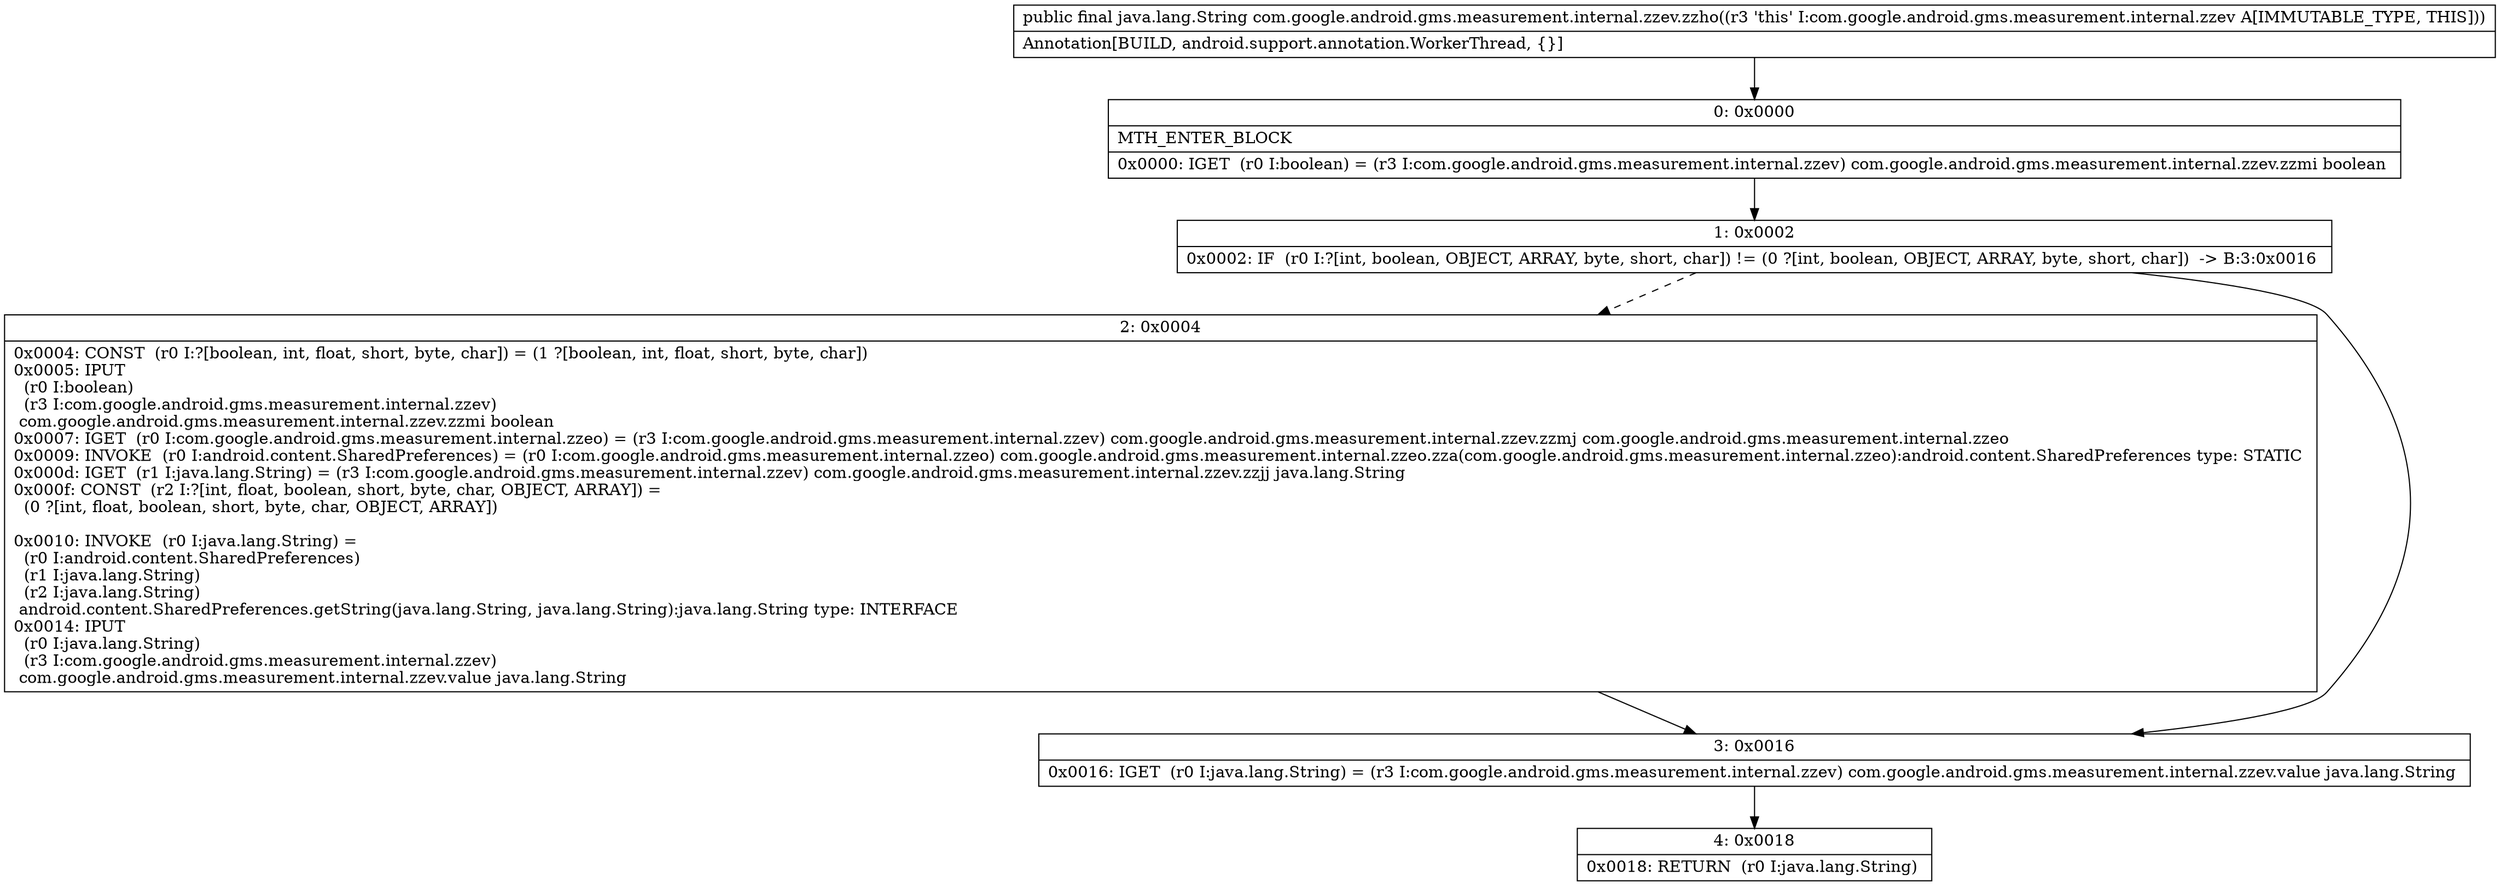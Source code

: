 digraph "CFG forcom.google.android.gms.measurement.internal.zzev.zzho()Ljava\/lang\/String;" {
Node_0 [shape=record,label="{0\:\ 0x0000|MTH_ENTER_BLOCK\l|0x0000: IGET  (r0 I:boolean) = (r3 I:com.google.android.gms.measurement.internal.zzev) com.google.android.gms.measurement.internal.zzev.zzmi boolean \l}"];
Node_1 [shape=record,label="{1\:\ 0x0002|0x0002: IF  (r0 I:?[int, boolean, OBJECT, ARRAY, byte, short, char]) != (0 ?[int, boolean, OBJECT, ARRAY, byte, short, char])  \-\> B:3:0x0016 \l}"];
Node_2 [shape=record,label="{2\:\ 0x0004|0x0004: CONST  (r0 I:?[boolean, int, float, short, byte, char]) = (1 ?[boolean, int, float, short, byte, char]) \l0x0005: IPUT  \l  (r0 I:boolean)\l  (r3 I:com.google.android.gms.measurement.internal.zzev)\l com.google.android.gms.measurement.internal.zzev.zzmi boolean \l0x0007: IGET  (r0 I:com.google.android.gms.measurement.internal.zzeo) = (r3 I:com.google.android.gms.measurement.internal.zzev) com.google.android.gms.measurement.internal.zzev.zzmj com.google.android.gms.measurement.internal.zzeo \l0x0009: INVOKE  (r0 I:android.content.SharedPreferences) = (r0 I:com.google.android.gms.measurement.internal.zzeo) com.google.android.gms.measurement.internal.zzeo.zza(com.google.android.gms.measurement.internal.zzeo):android.content.SharedPreferences type: STATIC \l0x000d: IGET  (r1 I:java.lang.String) = (r3 I:com.google.android.gms.measurement.internal.zzev) com.google.android.gms.measurement.internal.zzev.zzjj java.lang.String \l0x000f: CONST  (r2 I:?[int, float, boolean, short, byte, char, OBJECT, ARRAY]) = \l  (0 ?[int, float, boolean, short, byte, char, OBJECT, ARRAY])\l \l0x0010: INVOKE  (r0 I:java.lang.String) = \l  (r0 I:android.content.SharedPreferences)\l  (r1 I:java.lang.String)\l  (r2 I:java.lang.String)\l android.content.SharedPreferences.getString(java.lang.String, java.lang.String):java.lang.String type: INTERFACE \l0x0014: IPUT  \l  (r0 I:java.lang.String)\l  (r3 I:com.google.android.gms.measurement.internal.zzev)\l com.google.android.gms.measurement.internal.zzev.value java.lang.String \l}"];
Node_3 [shape=record,label="{3\:\ 0x0016|0x0016: IGET  (r0 I:java.lang.String) = (r3 I:com.google.android.gms.measurement.internal.zzev) com.google.android.gms.measurement.internal.zzev.value java.lang.String \l}"];
Node_4 [shape=record,label="{4\:\ 0x0018|0x0018: RETURN  (r0 I:java.lang.String) \l}"];
MethodNode[shape=record,label="{public final java.lang.String com.google.android.gms.measurement.internal.zzev.zzho((r3 'this' I:com.google.android.gms.measurement.internal.zzev A[IMMUTABLE_TYPE, THIS]))  | Annotation[BUILD, android.support.annotation.WorkerThread, \{\}]\l}"];
MethodNode -> Node_0;
Node_0 -> Node_1;
Node_1 -> Node_2[style=dashed];
Node_1 -> Node_3;
Node_2 -> Node_3;
Node_3 -> Node_4;
}

